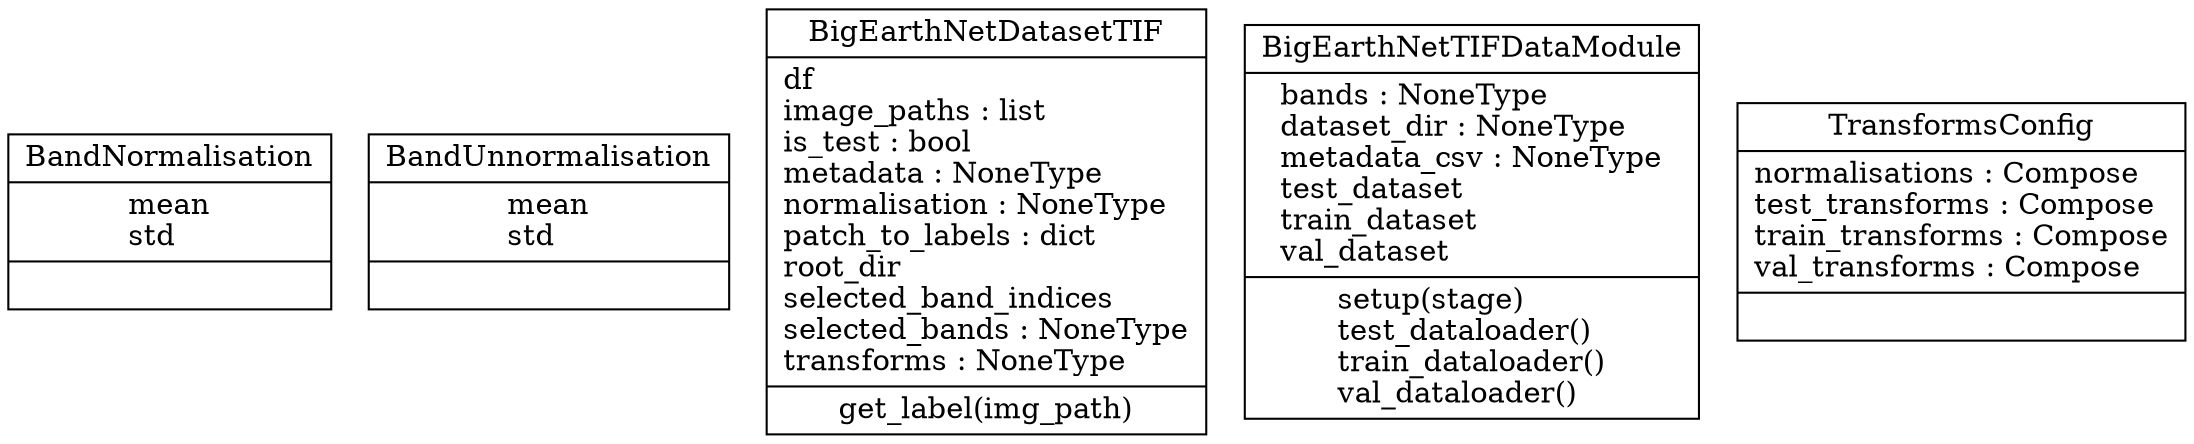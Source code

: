 digraph "classes_FYPProjectMultiSpectral" {
rankdir=BT
charset="utf-8"
"FYPProjectMultiSpectral.transformations.normalisation.BandNormalisation" [color="black", fontcolor="black", label=<{BandNormalisation|mean<br ALIGN="LEFT"/>std<br ALIGN="LEFT"/>|}>, shape="record", style="solid"];
"FYPProjectMultiSpectral.transformations.normalisation.BandUnnormalisation" [color="black", fontcolor="black", label=<{BandUnnormalisation|mean<br ALIGN="LEFT"/>std<br ALIGN="LEFT"/>|}>, shape="record", style="solid"];
"FYPProjectMultiSpectral.dataset.BigEarthNetDatasetTIF" [color="black", fontcolor="black", label=<{BigEarthNetDatasetTIF|df<br ALIGN="LEFT"/>image_paths : list<br ALIGN="LEFT"/>is_test : bool<br ALIGN="LEFT"/>metadata : NoneType<br ALIGN="LEFT"/>normalisation : NoneType<br ALIGN="LEFT"/>patch_to_labels : dict<br ALIGN="LEFT"/>root_dir<br ALIGN="LEFT"/>selected_band_indices<br ALIGN="LEFT"/>selected_bands : NoneType<br ALIGN="LEFT"/>transforms : NoneType<br ALIGN="LEFT"/>|get_label(img_path)<br ALIGN="LEFT"/>}>, shape="record", style="solid"];
"FYPProjectMultiSpectral.dataloader.BigEarthNetTIFDataModule" [color="black", fontcolor="black", label=<{BigEarthNetTIFDataModule|bands : NoneType<br ALIGN="LEFT"/>dataset_dir : NoneType<br ALIGN="LEFT"/>metadata_csv : NoneType<br ALIGN="LEFT"/>test_dataset<br ALIGN="LEFT"/>train_dataset<br ALIGN="LEFT"/>val_dataset<br ALIGN="LEFT"/>|setup(stage)<br ALIGN="LEFT"/>test_dataloader()<br ALIGN="LEFT"/>train_dataloader()<br ALIGN="LEFT"/>val_dataloader()<br ALIGN="LEFT"/>}>, shape="record", style="solid"];
"FYPProjectMultiSpectral.transformations.transforms.TransformsConfig" [color="black", fontcolor="black", label=<{TransformsConfig|normalisations : Compose<br ALIGN="LEFT"/>test_transforms : Compose<br ALIGN="LEFT"/>train_transforms : Compose<br ALIGN="LEFT"/>val_transforms : Compose<br ALIGN="LEFT"/>|}>, shape="record", style="solid"];
}
